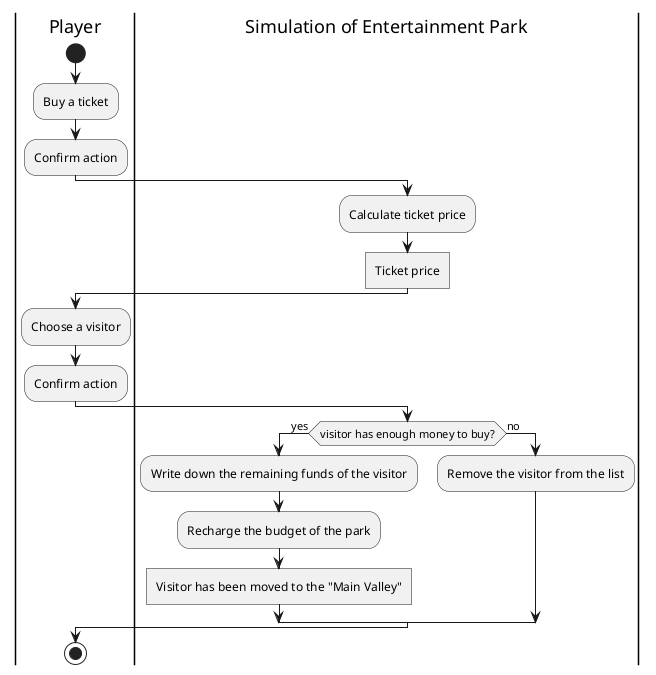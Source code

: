 @startuml buy-ticket
skinparam ConditionEndStyle hline
|Player|
start
:Buy a ticket;
:Confirm action;
|Simulation of Entertainment Park|
:Calculate ticket price;
:Ticket price]
|Player|
:Choose a visitor;
:Confirm action;
|Simulation of Entertainment Park|
If (visitor has enough money to buy?) then (yes)
:Write down the remaining funds of the visitor;
:Recharge the budget of the park;
:Visitor has been moved to the "Main Valley"]
else (no)
|Simulation of Entertainment Park|
:Remove the visitor from the list;
endif
|Player|
stop
@enduml